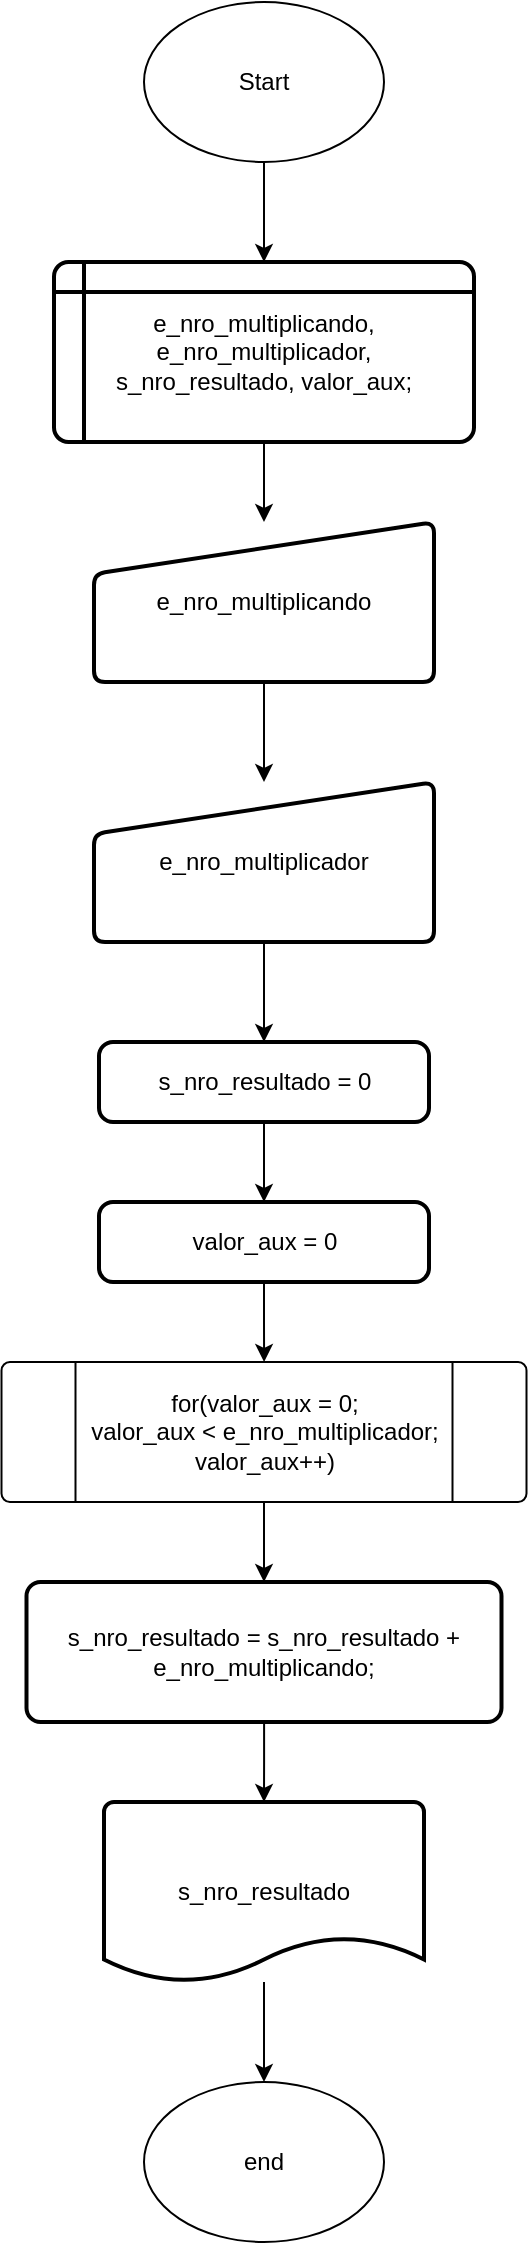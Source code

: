 <mxfile version="13.7.7" type="github">
  <diagram id="pv7xCIPndjm_6NxVIxg7" name="Page-1">
    <mxGraphModel dx="1381" dy="764" grid="1" gridSize="10" guides="1" tooltips="1" connect="1" arrows="1" fold="1" page="1" pageScale="1" pageWidth="827" pageHeight="1169" math="0" shadow="0">
      <root>
        <mxCell id="0" />
        <mxCell id="1" parent="0" />
        <mxCell id="ybCQGcE19uhfeGwseql_-4" value="" style="edgeStyle=orthogonalEdgeStyle;rounded=0;orthogonalLoop=1;jettySize=auto;html=1;" edge="1" parent="1" source="ybCQGcE19uhfeGwseql_-1" target="ybCQGcE19uhfeGwseql_-2">
          <mxGeometry relative="1" as="geometry" />
        </mxCell>
        <mxCell id="ybCQGcE19uhfeGwseql_-1" value="Start" style="ellipse;whiteSpace=wrap;html=1;" vertex="1" parent="1">
          <mxGeometry x="190" y="10" width="120" height="80" as="geometry" />
        </mxCell>
        <mxCell id="ybCQGcE19uhfeGwseql_-5" value="" style="edgeStyle=orthogonalEdgeStyle;rounded=0;orthogonalLoop=1;jettySize=auto;html=1;" edge="1" parent="1" source="ybCQGcE19uhfeGwseql_-2" target="ybCQGcE19uhfeGwseql_-3">
          <mxGeometry relative="1" as="geometry" />
        </mxCell>
        <mxCell id="ybCQGcE19uhfeGwseql_-2" value="e_nro_multiplicando, e_nro_multiplicador,&lt;br&gt;s_nro_resultado, valor_aux;" style="shape=internalStorage;whiteSpace=wrap;html=1;dx=15;dy=15;rounded=1;arcSize=8;strokeWidth=2;" vertex="1" parent="1">
          <mxGeometry x="145" y="140" width="210" height="90" as="geometry" />
        </mxCell>
        <mxCell id="ybCQGcE19uhfeGwseql_-8" value="" style="edgeStyle=orthogonalEdgeStyle;rounded=0;orthogonalLoop=1;jettySize=auto;html=1;" edge="1" parent="1" source="ybCQGcE19uhfeGwseql_-3" target="ybCQGcE19uhfeGwseql_-7">
          <mxGeometry relative="1" as="geometry" />
        </mxCell>
        <mxCell id="ybCQGcE19uhfeGwseql_-3" value="e_nro_multiplicando" style="html=1;strokeWidth=2;shape=manualInput;whiteSpace=wrap;rounded=1;size=26;arcSize=11;" vertex="1" parent="1">
          <mxGeometry x="165" y="270" width="170" height="80" as="geometry" />
        </mxCell>
        <mxCell id="ybCQGcE19uhfeGwseql_-12" value="" style="edgeStyle=orthogonalEdgeStyle;rounded=0;orthogonalLoop=1;jettySize=auto;html=1;" edge="1" parent="1" source="ybCQGcE19uhfeGwseql_-7" target="ybCQGcE19uhfeGwseql_-10">
          <mxGeometry relative="1" as="geometry" />
        </mxCell>
        <mxCell id="ybCQGcE19uhfeGwseql_-7" value="e_nro_multiplicador" style="html=1;strokeWidth=2;shape=manualInput;whiteSpace=wrap;rounded=1;size=26;arcSize=11;" vertex="1" parent="1">
          <mxGeometry x="165" y="400" width="170" height="80" as="geometry" />
        </mxCell>
        <mxCell id="ybCQGcE19uhfeGwseql_-17" value="" style="edgeStyle=orthogonalEdgeStyle;rounded=0;orthogonalLoop=1;jettySize=auto;html=1;" edge="1" parent="1" source="ybCQGcE19uhfeGwseql_-10" target="ybCQGcE19uhfeGwseql_-14">
          <mxGeometry relative="1" as="geometry" />
        </mxCell>
        <mxCell id="ybCQGcE19uhfeGwseql_-10" value="s_nro_resultado = 0" style="rounded=1;whiteSpace=wrap;html=1;absoluteArcSize=1;arcSize=14;strokeWidth=2;" vertex="1" parent="1">
          <mxGeometry x="167.5" y="530" width="165" height="40" as="geometry" />
        </mxCell>
        <mxCell id="ybCQGcE19uhfeGwseql_-23" value="" style="edgeStyle=orthogonalEdgeStyle;rounded=0;orthogonalLoop=1;jettySize=auto;html=1;" edge="1" parent="1" source="ybCQGcE19uhfeGwseql_-14" target="ybCQGcE19uhfeGwseql_-22">
          <mxGeometry relative="1" as="geometry" />
        </mxCell>
        <mxCell id="ybCQGcE19uhfeGwseql_-14" value="valor_aux = 0" style="rounded=1;whiteSpace=wrap;html=1;absoluteArcSize=1;arcSize=14;strokeWidth=2;" vertex="1" parent="1">
          <mxGeometry x="167.5" y="610" width="165" height="40" as="geometry" />
        </mxCell>
        <mxCell id="ybCQGcE19uhfeGwseql_-25" value="" style="edgeStyle=orthogonalEdgeStyle;rounded=0;orthogonalLoop=1;jettySize=auto;html=1;" edge="1" parent="1" source="ybCQGcE19uhfeGwseql_-22" target="ybCQGcE19uhfeGwseql_-24">
          <mxGeometry relative="1" as="geometry" />
        </mxCell>
        <mxCell id="ybCQGcE19uhfeGwseql_-22" value="for(valor_aux = 0;&lt;br&gt;valor_aux &amp;lt; e_nro_multiplicador;&lt;br&gt;valor_aux++)" style="verticalLabelPosition=middle;verticalAlign=middle;html=1;shape=process;whiteSpace=wrap;rounded=1;size=0.14;arcSize=6;align=center;labelPosition=center;" vertex="1" parent="1">
          <mxGeometry x="118.75" y="690" width="262.5" height="70" as="geometry" />
        </mxCell>
        <mxCell id="ybCQGcE19uhfeGwseql_-30" value="" style="edgeStyle=orthogonalEdgeStyle;rounded=0;orthogonalLoop=1;jettySize=auto;html=1;" edge="1" parent="1" source="ybCQGcE19uhfeGwseql_-24" target="ybCQGcE19uhfeGwseql_-28">
          <mxGeometry relative="1" as="geometry" />
        </mxCell>
        <mxCell id="ybCQGcE19uhfeGwseql_-24" value="s_nro_resultado = s_nro_resultado + e_nro_multiplicando;" style="rounded=1;whiteSpace=wrap;html=1;absoluteArcSize=1;arcSize=14;strokeWidth=2;align=center;" vertex="1" parent="1">
          <mxGeometry x="131.25" y="800" width="237.5" height="70" as="geometry" />
        </mxCell>
        <mxCell id="ybCQGcE19uhfeGwseql_-31" value="" style="edgeStyle=orthogonalEdgeStyle;rounded=0;orthogonalLoop=1;jettySize=auto;html=1;" edge="1" parent="1" source="ybCQGcE19uhfeGwseql_-28" target="ybCQGcE19uhfeGwseql_-29">
          <mxGeometry relative="1" as="geometry" />
        </mxCell>
        <mxCell id="ybCQGcE19uhfeGwseql_-28" value="s_nro_resultado" style="strokeWidth=2;html=1;shape=mxgraph.flowchart.document2;whiteSpace=wrap;size=0.25;align=center;labelPosition=center;verticalLabelPosition=middle;verticalAlign=middle;" vertex="1" parent="1">
          <mxGeometry x="170" y="910" width="160" height="90" as="geometry" />
        </mxCell>
        <mxCell id="ybCQGcE19uhfeGwseql_-29" value="end" style="ellipse;whiteSpace=wrap;html=1;align=center;" vertex="1" parent="1">
          <mxGeometry x="190" y="1050" width="120" height="80" as="geometry" />
        </mxCell>
      </root>
    </mxGraphModel>
  </diagram>
</mxfile>
